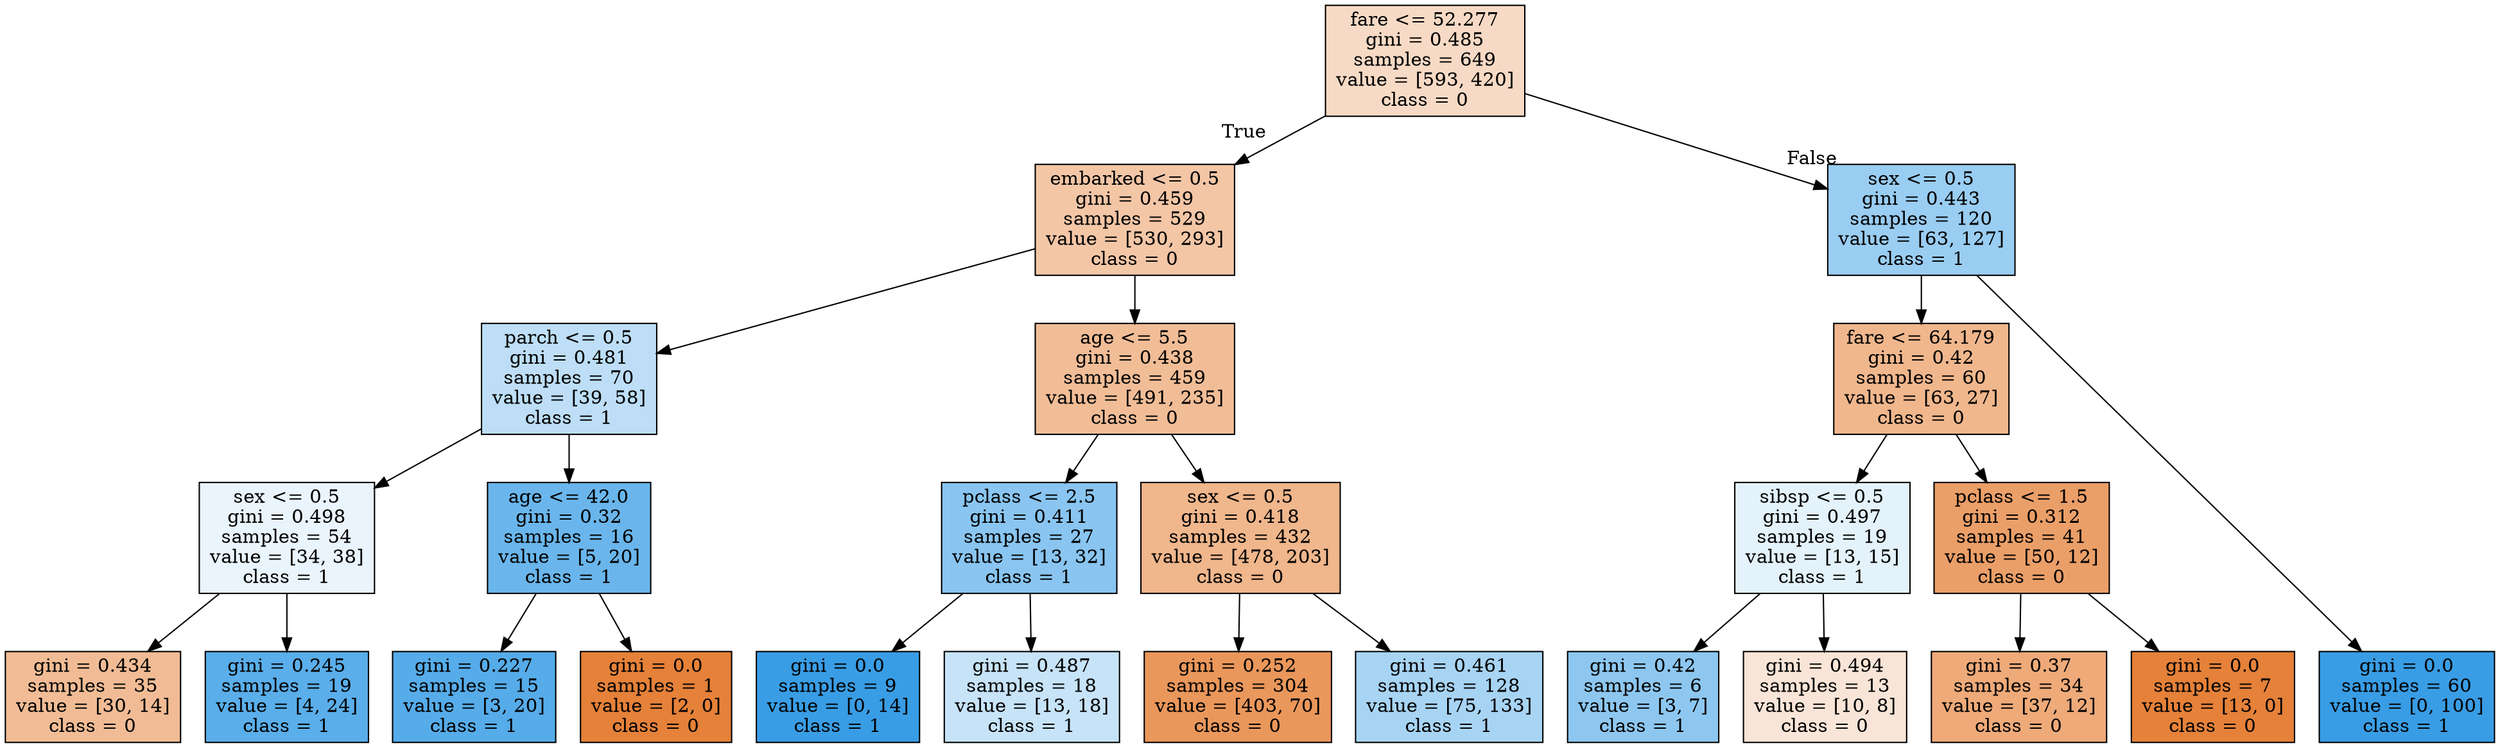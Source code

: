 digraph Tree {
node [shape=box, style="filled", color="black"] ;
graph [ranksep=equally, splines=polyline] ;
0 [label="fare <= 52.277\ngini = 0.485\nsamples = 649\nvalue = [593, 420]\nclass = 0", fillcolor="#e581394a"] ;
1 [label="embarked <= 0.5\ngini = 0.459\nsamples = 529\nvalue = [530, 293]\nclass = 0", fillcolor="#e5813972"] ;
0 -> 1 [labeldistance=2.5, labelangle=45, headlabel="True"] ;
2 [label="parch <= 0.5\ngini = 0.481\nsamples = 70\nvalue = [39, 58]\nclass = 1", fillcolor="#399de554"] ;
1 -> 2 ;
3 [label="sex <= 0.5\ngini = 0.498\nsamples = 54\nvalue = [34, 38]\nclass = 1", fillcolor="#399de51b"] ;
2 -> 3 ;
4 [label="gini = 0.434\nsamples = 35\nvalue = [30, 14]\nclass = 0", fillcolor="#e5813988"] ;
3 -> 4 ;
5 [label="gini = 0.245\nsamples = 19\nvalue = [4, 24]\nclass = 1", fillcolor="#399de5d4"] ;
3 -> 5 ;
6 [label="age <= 42.0\ngini = 0.32\nsamples = 16\nvalue = [5, 20]\nclass = 1", fillcolor="#399de5bf"] ;
2 -> 6 ;
7 [label="gini = 0.227\nsamples = 15\nvalue = [3, 20]\nclass = 1", fillcolor="#399de5d9"] ;
6 -> 7 ;
8 [label="gini = 0.0\nsamples = 1\nvalue = [2, 0]\nclass = 0", fillcolor="#e58139ff"] ;
6 -> 8 ;
9 [label="age <= 5.5\ngini = 0.438\nsamples = 459\nvalue = [491, 235]\nclass = 0", fillcolor="#e5813985"] ;
1 -> 9 ;
10 [label="pclass <= 2.5\ngini = 0.411\nsamples = 27\nvalue = [13, 32]\nclass = 1", fillcolor="#399de597"] ;
9 -> 10 ;
11 [label="gini = 0.0\nsamples = 9\nvalue = [0, 14]\nclass = 1", fillcolor="#399de5ff"] ;
10 -> 11 ;
12 [label="gini = 0.487\nsamples = 18\nvalue = [13, 18]\nclass = 1", fillcolor="#399de547"] ;
10 -> 12 ;
13 [label="sex <= 0.5\ngini = 0.418\nsamples = 432\nvalue = [478, 203]\nclass = 0", fillcolor="#e5813993"] ;
9 -> 13 ;
14 [label="gini = 0.252\nsamples = 304\nvalue = [403, 70]\nclass = 0", fillcolor="#e58139d3"] ;
13 -> 14 ;
15 [label="gini = 0.461\nsamples = 128\nvalue = [75, 133]\nclass = 1", fillcolor="#399de56f"] ;
13 -> 15 ;
16 [label="sex <= 0.5\ngini = 0.443\nsamples = 120\nvalue = [63, 127]\nclass = 1", fillcolor="#399de581"] ;
0 -> 16 [labeldistance=2.5, labelangle=-45, headlabel="False"] ;
17 [label="fare <= 64.179\ngini = 0.42\nsamples = 60\nvalue = [63, 27]\nclass = 0", fillcolor="#e5813992"] ;
16 -> 17 ;
18 [label="sibsp <= 0.5\ngini = 0.497\nsamples = 19\nvalue = [13, 15]\nclass = 1", fillcolor="#399de522"] ;
17 -> 18 ;
19 [label="gini = 0.42\nsamples = 6\nvalue = [3, 7]\nclass = 1", fillcolor="#399de592"] ;
18 -> 19 ;
20 [label="gini = 0.494\nsamples = 13\nvalue = [10, 8]\nclass = 0", fillcolor="#e5813933"] ;
18 -> 20 ;
21 [label="pclass <= 1.5\ngini = 0.312\nsamples = 41\nvalue = [50, 12]\nclass = 0", fillcolor="#e58139c2"] ;
17 -> 21 ;
22 [label="gini = 0.37\nsamples = 34\nvalue = [37, 12]\nclass = 0", fillcolor="#e58139ac"] ;
21 -> 22 ;
23 [label="gini = 0.0\nsamples = 7\nvalue = [13, 0]\nclass = 0", fillcolor="#e58139ff"] ;
21 -> 23 ;
24 [label="gini = 0.0\nsamples = 60\nvalue = [0, 100]\nclass = 1", fillcolor="#399de5ff"] ;
16 -> 24 ;
{rank=same ; 0} ;
{rank=same ; 1; 16} ;
{rank=same ; 2; 9; 17} ;
{rank=same ; 3; 6; 10; 13; 18; 21} ;
{rank=same ; 4; 5; 7; 8; 11; 12; 14; 15; 19; 20; 22; 23; 24} ;
}